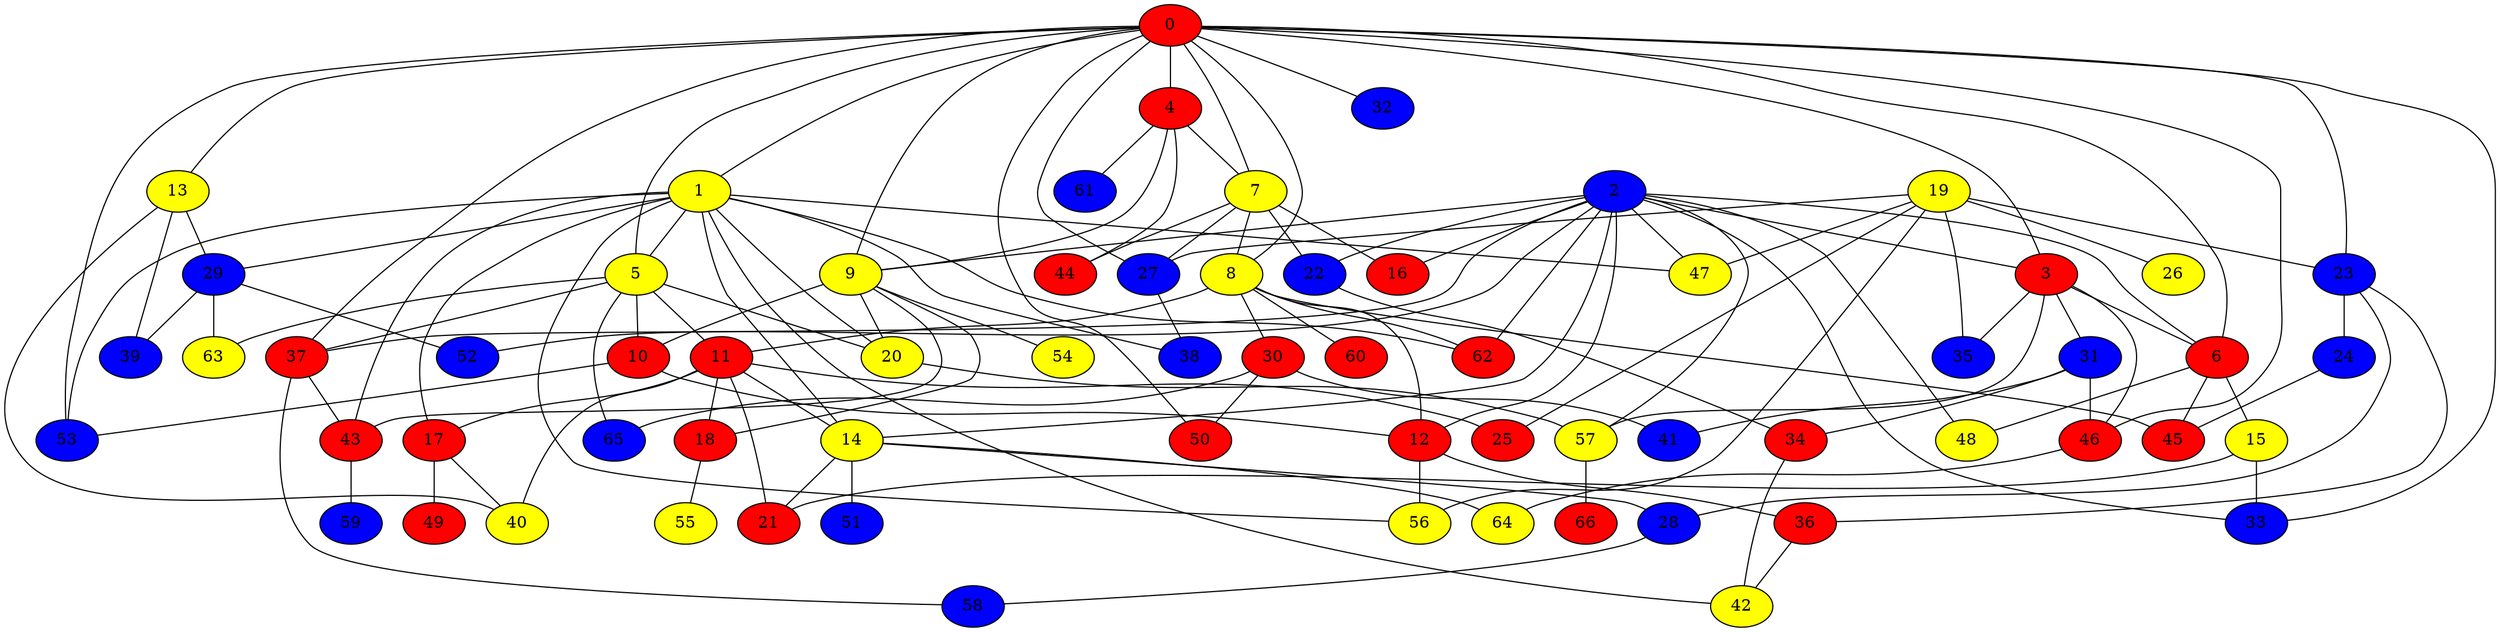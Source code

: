 graph {
0 [style = filled fillcolor = red];
1 [style = filled fillcolor = yellow];
2 [style = filled fillcolor = blue];
3 [style = filled fillcolor = red];
4 [style = filled fillcolor = red];
5 [style = filled fillcolor = yellow];
6 [style = filled fillcolor = red];
7 [style = filled fillcolor = yellow];
8 [style = filled fillcolor = yellow];
9 [style = filled fillcolor = yellow];
10 [style = filled fillcolor = red];
11 [style = filled fillcolor = red];
12 [style = filled fillcolor = red];
13 [style = filled fillcolor = yellow];
14 [style = filled fillcolor = yellow];
15 [style = filled fillcolor = yellow];
16 [style = filled fillcolor = red];
17 [style = filled fillcolor = red];
18 [style = filled fillcolor = red];
19 [style = filled fillcolor = yellow];
20 [style = filled fillcolor = yellow];
21 [style = filled fillcolor = red];
22 [style = filled fillcolor = blue];
23 [style = filled fillcolor = blue];
24 [style = filled fillcolor = blue];
25 [style = filled fillcolor = red];
26 [style = filled fillcolor = yellow];
27 [style = filled fillcolor = blue];
28 [style = filled fillcolor = blue];
29 [style = filled fillcolor = blue];
30 [style = filled fillcolor = red];
31 [style = filled fillcolor = blue];
32 [style = filled fillcolor = blue];
33 [style = filled fillcolor = blue];
34 [style = filled fillcolor = red];
35 [style = filled fillcolor = blue];
36 [style = filled fillcolor = red];
37 [style = filled fillcolor = red];
38 [style = filled fillcolor = blue];
39 [style = filled fillcolor = blue];
40 [style = filled fillcolor = yellow];
41 [style = filled fillcolor = blue];
42 [style = filled fillcolor = yellow];
43 [style = filled fillcolor = red];
44 [style = filled fillcolor = red];
45 [style = filled fillcolor = red];
46 [style = filled fillcolor = red];
47 [style = filled fillcolor = yellow];
48 [style = filled fillcolor = yellow];
49 [style = filled fillcolor = red];
50 [style = filled fillcolor = red];
51 [style = filled fillcolor = blue];
52 [style = filled fillcolor = blue];
53 [style = filled fillcolor = blue];
54 [style = filled fillcolor = yellow];
55 [style = filled fillcolor = yellow];
56 [style = filled fillcolor = yellow];
57 [style = filled fillcolor = yellow];
58 [style = filled fillcolor = blue];
59 [style = filled fillcolor = blue];
60 [style = filled fillcolor = red];
61 [style = filled fillcolor = blue];
62 [style = filled fillcolor = red];
63 [style = filled fillcolor = yellow];
64 [style = filled fillcolor = yellow];
65 [style = filled fillcolor = blue];
66 [style = filled fillcolor = red];
0 -- 5;
0 -- 4;
0 -- 3;
0 -- 1;
0 -- 6;
0 -- 7;
0 -- 8;
0 -- 9;
0 -- 13;
0 -- 23;
0 -- 27;
0 -- 32;
0 -- 33;
0 -- 37;
0 -- 46;
0 -- 50;
0 -- 53;
1 -- 5;
1 -- 14;
1 -- 17;
1 -- 20;
1 -- 29;
1 -- 38;
1 -- 42;
1 -- 43;
1 -- 47;
1 -- 53;
1 -- 56;
1 -- 62;
2 -- 3;
2 -- 6;
2 -- 9;
2 -- 12;
2 -- 14;
2 -- 16;
2 -- 22;
2 -- 33;
2 -- 37;
2 -- 47;
2 -- 48;
2 -- 52;
2 -- 57;
2 -- 62;
3 -- 6;
3 -- 31;
3 -- 35;
3 -- 46;
3 -- 57;
4 -- 7;
4 -- 9;
4 -- 44;
4 -- 61;
5 -- 10;
5 -- 11;
5 -- 20;
5 -- 37;
5 -- 63;
5 -- 65;
6 -- 15;
6 -- 45;
6 -- 48;
7 -- 8;
7 -- 16;
7 -- 22;
7 -- 27;
7 -- 44;
8 -- 11;
8 -- 12;
8 -- 30;
8 -- 45;
8 -- 60;
8 -- 62;
9 -- 10;
9 -- 18;
9 -- 20;
9 -- 43;
9 -- 54;
10 -- 12;
10 -- 53;
11 -- 14;
11 -- 17;
11 -- 18;
11 -- 21;
11 -- 25;
11 -- 40;
12 -- 36;
12 -- 56;
13 -- 29;
13 -- 39;
13 -- 40;
14 -- 21;
14 -- 28;
14 -- 51;
14 -- 64;
15 -- 21;
15 -- 33;
17 -- 40;
17 -- 49;
18 -- 55;
19 -- 23;
19 -- 25;
19 -- 26;
19 -- 27;
19 -- 35;
19 -- 47;
19 -- 56;
20 -- 57;
22 -- 34;
23 -- 24;
23 -- 28;
23 -- 36;
24 -- 45;
27 -- 38;
28 -- 58;
29 -- 39;
29 -- 52;
29 -- 63;
30 -- 41;
30 -- 50;
30 -- 65;
31 -- 34;
31 -- 41;
31 -- 46;
34 -- 42;
36 -- 42;
37 -- 43;
37 -- 58;
43 -- 59;
46 -- 64;
57 -- 66;
}

